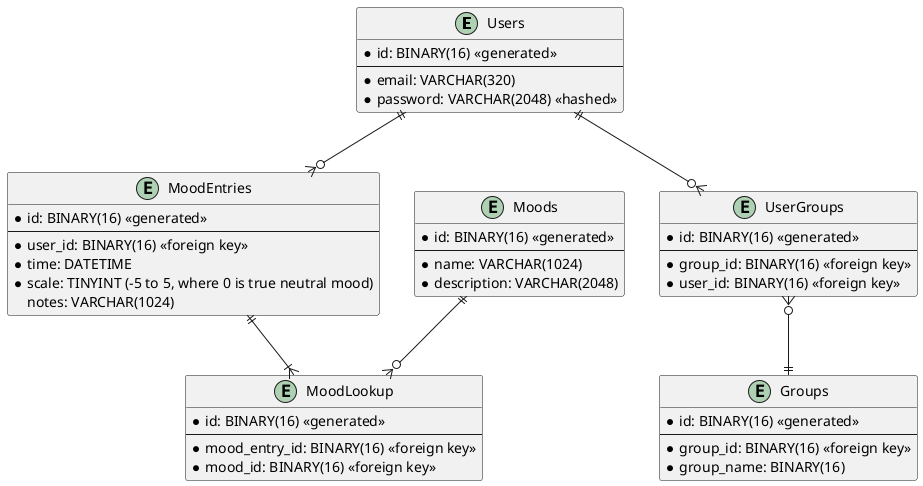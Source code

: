 @startuml Mood Tracker App ERD

' Zero or One  = |o--
' Exactly One  = ||--
' Zero or Many = }o--
' One or Many  = }|--

entity Users {
  * id: BINARY(16) <<generated>>
  --
  * email: VARCHAR(320)
  * password: VARCHAR(2048) <<hashed>>
}

entity Moods {
  * id: BINARY(16) <<generated>>
  --
  * name: VARCHAR(1024)
  * description: VARCHAR(2048)
}

entity MoodEntries {
  * id: BINARY(16) <<generated>>
  --
  * user_id: BINARY(16) <<foreign key>>
  * time: DATETIME
  * scale: TINYINT (-5 to 5, where 0 is true neutral mood)
  notes: VARCHAR(1024)
}

entity MoodLookup {
  * id: BINARY(16) <<generated>>
  --
  * mood_entry_id: BINARY(16) <<foreign key>>
  * mood_id: BINARY(16) <<foreign key>>
}

entity Groups {
  * id: BINARY(16) <<generated>>
  --
  * group_id: BINARY(16) <<foreign key>>
  * group_name: BINARY(16)
}

entity UserGroups {
  * id: BINARY(16) <<generated>>
  --
  * group_id: BINARY(16) <<foreign key>>
  * user_id: BINARY(16) <<foreign key>>
}

Users ||--o{ MoodEntries
Users ||--o{ UserGroups

UserGroups }o--|| Groups

Moods ||--o{ MoodLookup
MoodEntries ||--|{ MoodLookup

@enduml